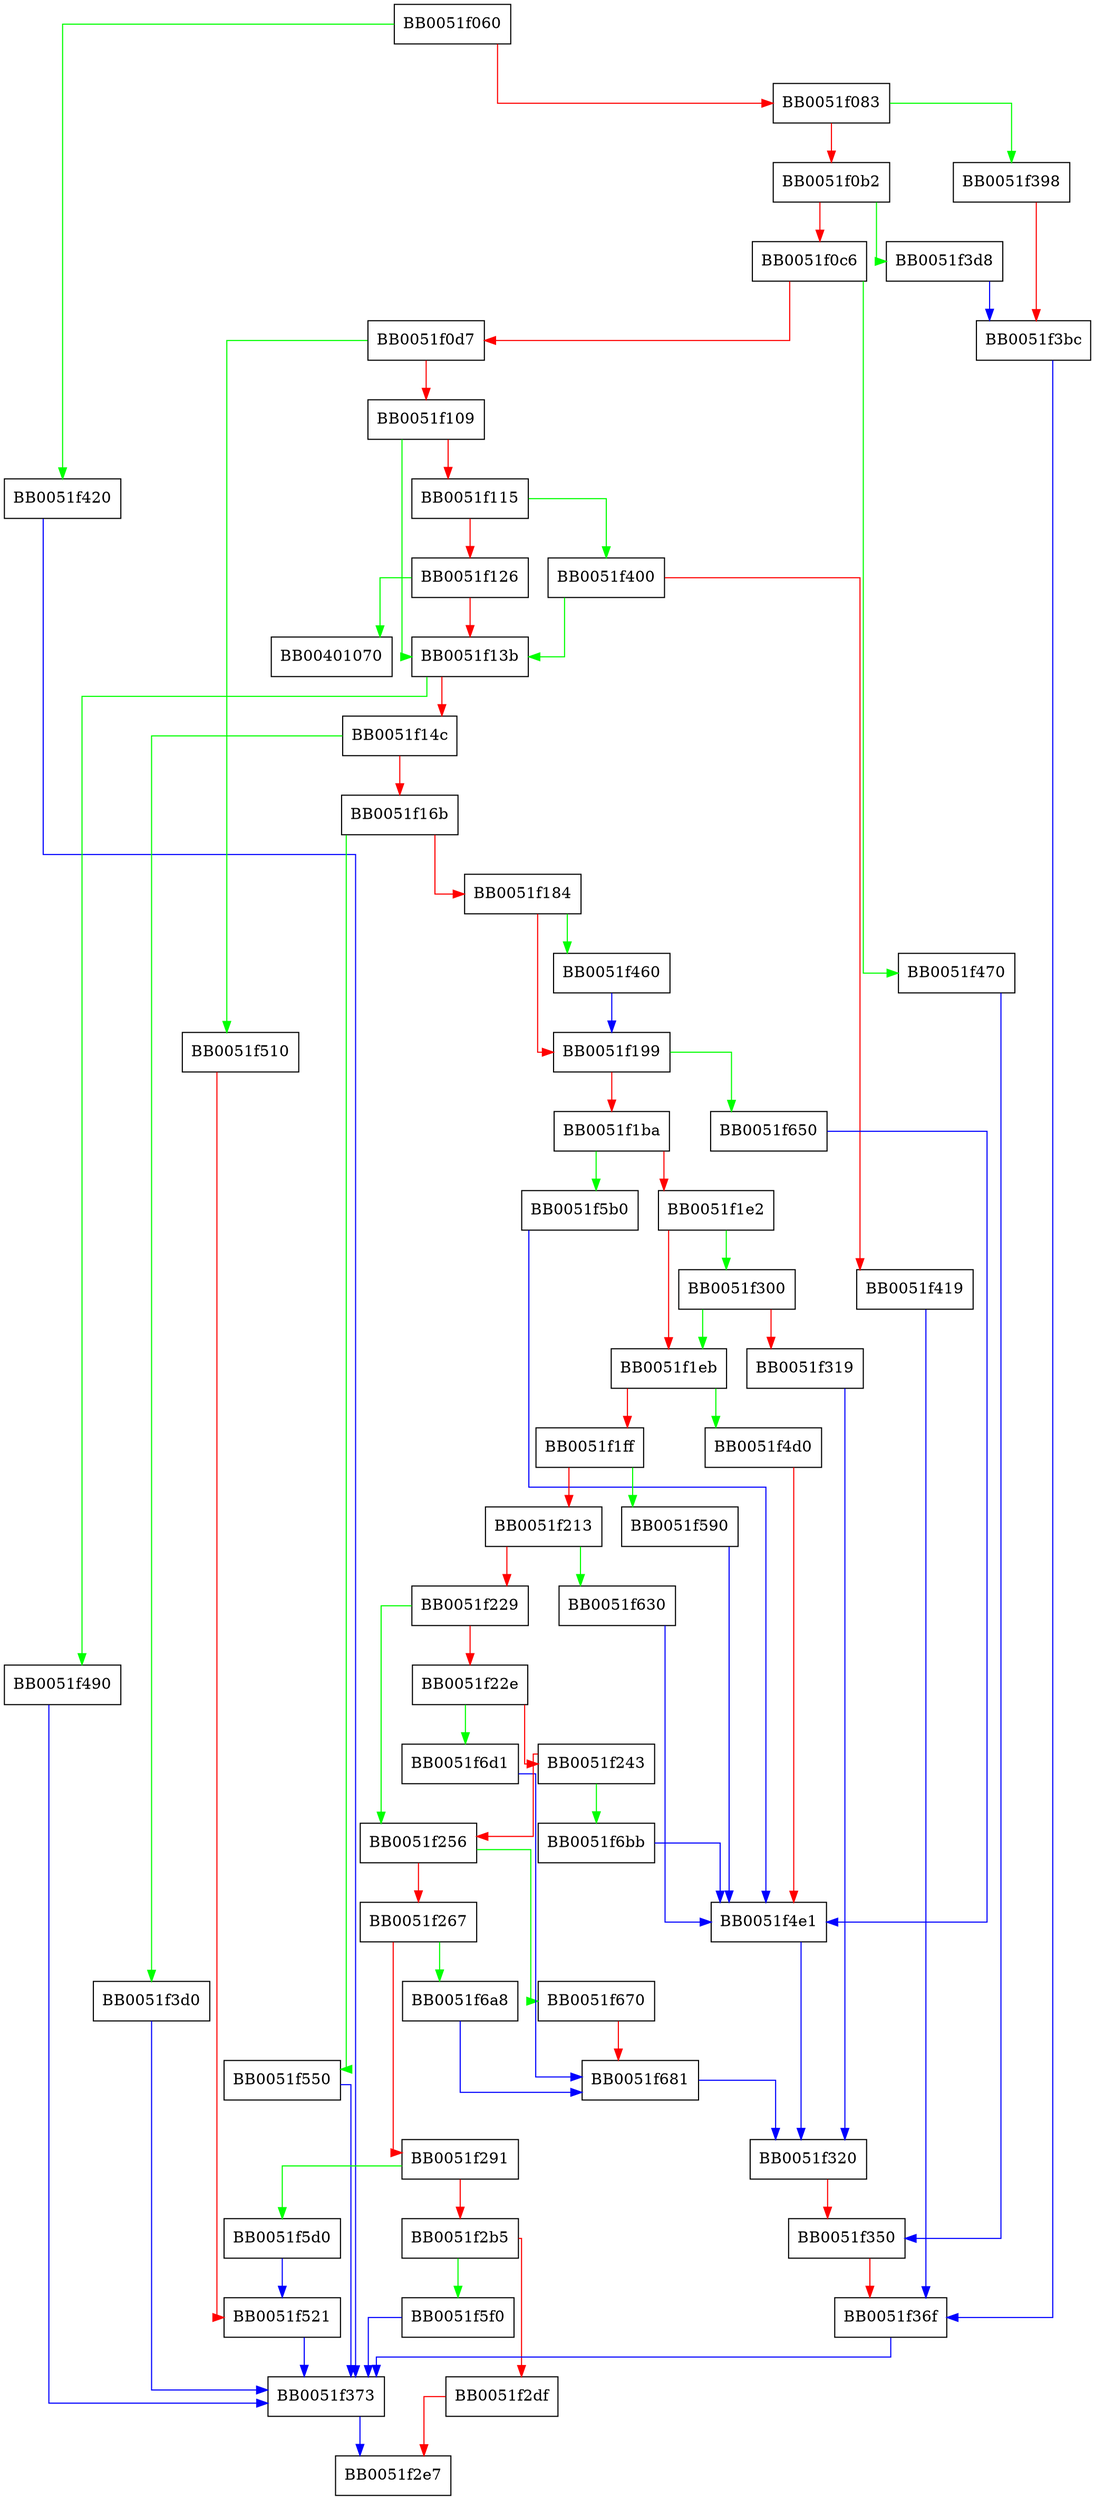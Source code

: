 digraph PKCS5_pbe2_set_scrypt {
  node [shape="box"];
  graph [splines=ortho];
  BB0051f060 -> BB0051f420 [color="green"];
  BB0051f060 -> BB0051f083 [color="red"];
  BB0051f083 -> BB0051f398 [color="green"];
  BB0051f083 -> BB0051f0b2 [color="red"];
  BB0051f0b2 -> BB0051f3d8 [color="green"];
  BB0051f0b2 -> BB0051f0c6 [color="red"];
  BB0051f0c6 -> BB0051f470 [color="green"];
  BB0051f0c6 -> BB0051f0d7 [color="red"];
  BB0051f0d7 -> BB0051f510 [color="green"];
  BB0051f0d7 -> BB0051f109 [color="red"];
  BB0051f109 -> BB0051f13b [color="green"];
  BB0051f109 -> BB0051f115 [color="red"];
  BB0051f115 -> BB0051f400 [color="green"];
  BB0051f115 -> BB0051f126 [color="red"];
  BB0051f126 -> BB00401070 [color="green"];
  BB0051f126 -> BB0051f13b [color="red"];
  BB0051f13b -> BB0051f490 [color="green"];
  BB0051f13b -> BB0051f14c [color="red"];
  BB0051f14c -> BB0051f3d0 [color="green"];
  BB0051f14c -> BB0051f16b [color="red"];
  BB0051f16b -> BB0051f550 [color="green"];
  BB0051f16b -> BB0051f184 [color="red"];
  BB0051f184 -> BB0051f460 [color="green"];
  BB0051f184 -> BB0051f199 [color="red"];
  BB0051f199 -> BB0051f650 [color="green"];
  BB0051f199 -> BB0051f1ba [color="red"];
  BB0051f1ba -> BB0051f5b0 [color="green"];
  BB0051f1ba -> BB0051f1e2 [color="red"];
  BB0051f1e2 -> BB0051f300 [color="green"];
  BB0051f1e2 -> BB0051f1eb [color="red"];
  BB0051f1eb -> BB0051f4d0 [color="green"];
  BB0051f1eb -> BB0051f1ff [color="red"];
  BB0051f1ff -> BB0051f590 [color="green"];
  BB0051f1ff -> BB0051f213 [color="red"];
  BB0051f213 -> BB0051f630 [color="green"];
  BB0051f213 -> BB0051f229 [color="red"];
  BB0051f229 -> BB0051f256 [color="green"];
  BB0051f229 -> BB0051f22e [color="red"];
  BB0051f22e -> BB0051f6d1 [color="green"];
  BB0051f22e -> BB0051f243 [color="red"];
  BB0051f243 -> BB0051f6bb [color="green"];
  BB0051f243 -> BB0051f256 [color="red"];
  BB0051f256 -> BB0051f670 [color="green"];
  BB0051f256 -> BB0051f267 [color="red"];
  BB0051f267 -> BB0051f6a8 [color="green"];
  BB0051f267 -> BB0051f291 [color="red"];
  BB0051f291 -> BB0051f5d0 [color="green"];
  BB0051f291 -> BB0051f2b5 [color="red"];
  BB0051f2b5 -> BB0051f5f0 [color="green"];
  BB0051f2b5 -> BB0051f2df [color="red"];
  BB0051f2df -> BB0051f2e7 [color="red"];
  BB0051f300 -> BB0051f1eb [color="green"];
  BB0051f300 -> BB0051f319 [color="red"];
  BB0051f319 -> BB0051f320 [color="blue"];
  BB0051f320 -> BB0051f350 [color="red"];
  BB0051f350 -> BB0051f36f [color="red"];
  BB0051f36f -> BB0051f373 [color="blue"];
  BB0051f373 -> BB0051f2e7 [color="blue"];
  BB0051f398 -> BB0051f3bc [color="red"];
  BB0051f3bc -> BB0051f36f [color="blue"];
  BB0051f3d0 -> BB0051f373 [color="blue"];
  BB0051f3d8 -> BB0051f3bc [color="blue"];
  BB0051f400 -> BB0051f13b [color="green"];
  BB0051f400 -> BB0051f419 [color="red"];
  BB0051f419 -> BB0051f36f [color="blue"];
  BB0051f420 -> BB0051f373 [color="blue"];
  BB0051f460 -> BB0051f199 [color="blue"];
  BB0051f470 -> BB0051f350 [color="blue"];
  BB0051f490 -> BB0051f373 [color="blue"];
  BB0051f4d0 -> BB0051f4e1 [color="red"];
  BB0051f4e1 -> BB0051f320 [color="blue"];
  BB0051f510 -> BB0051f521 [color="red"];
  BB0051f521 -> BB0051f373 [color="blue"];
  BB0051f550 -> BB0051f373 [color="blue"];
  BB0051f590 -> BB0051f4e1 [color="blue"];
  BB0051f5b0 -> BB0051f4e1 [color="blue"];
  BB0051f5d0 -> BB0051f521 [color="blue"];
  BB0051f5f0 -> BB0051f373 [color="blue"];
  BB0051f630 -> BB0051f4e1 [color="blue"];
  BB0051f650 -> BB0051f4e1 [color="blue"];
  BB0051f670 -> BB0051f681 [color="red"];
  BB0051f681 -> BB0051f320 [color="blue"];
  BB0051f6a8 -> BB0051f681 [color="blue"];
  BB0051f6bb -> BB0051f4e1 [color="blue"];
  BB0051f6d1 -> BB0051f681 [color="blue"];
}